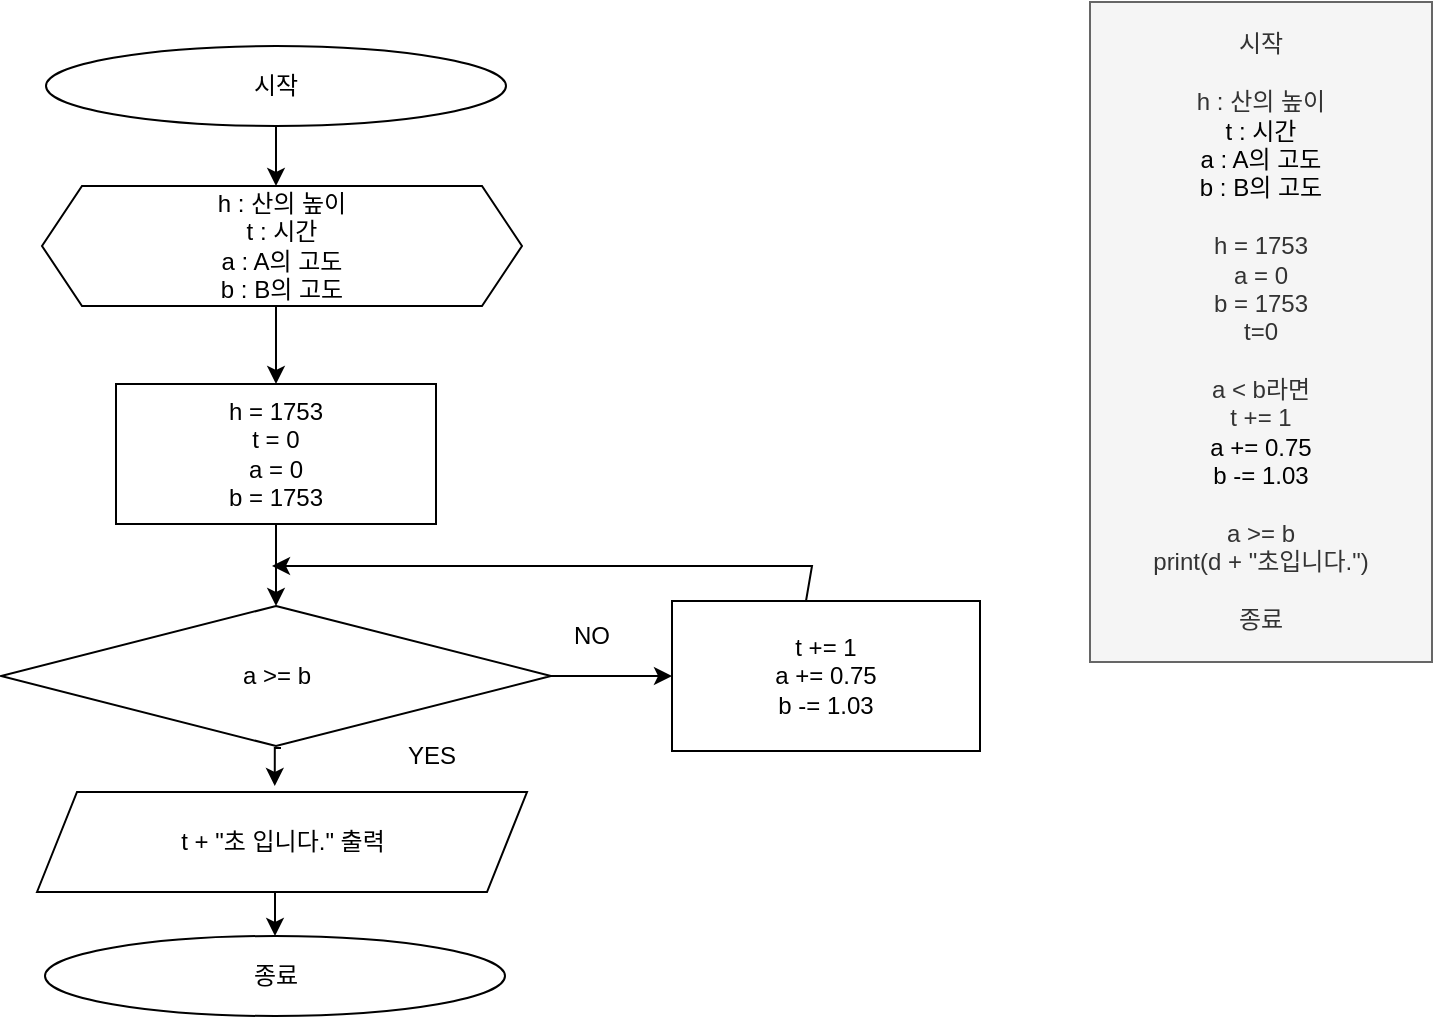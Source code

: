 <mxfile version="23.0.2" type="device">
  <diagram id="C5RBs43oDa-KdzZeNtuy" name="Page-1">
    <mxGraphModel dx="1034" dy="690" grid="1" gridSize="10" guides="1" tooltips="1" connect="1" arrows="1" fold="1" page="1" pageScale="1" pageWidth="827" pageHeight="1169" math="0" shadow="0">
      <root>
        <mxCell id="WIyWlLk6GJQsqaUBKTNV-0" />
        <mxCell id="WIyWlLk6GJQsqaUBKTNV-1" parent="WIyWlLk6GJQsqaUBKTNV-0" />
        <mxCell id="YmXb3SF7MX5jrdh1UZXS-6" style="edgeStyle=orthogonalEdgeStyle;rounded=0;orthogonalLoop=1;jettySize=auto;html=1;exitX=0.5;exitY=1;exitDx=0;exitDy=0;" parent="WIyWlLk6GJQsqaUBKTNV-1" source="YmXb3SF7MX5jrdh1UZXS-1" edge="1">
          <mxGeometry relative="1" as="geometry">
            <mxPoint x="182" y="210" as="targetPoint" />
            <Array as="points">
              <mxPoint x="182" y="200" />
              <mxPoint x="182" y="200" />
            </Array>
          </mxGeometry>
        </mxCell>
        <mxCell id="YmXb3SF7MX5jrdh1UZXS-1" value="시작" style="ellipse;whiteSpace=wrap;html=1;" parent="WIyWlLk6GJQsqaUBKTNV-1" vertex="1">
          <mxGeometry x="67" y="140" width="230" height="40" as="geometry" />
        </mxCell>
        <mxCell id="YmXb3SF7MX5jrdh1UZXS-2" value="종료" style="ellipse;whiteSpace=wrap;html=1;" parent="WIyWlLk6GJQsqaUBKTNV-1" vertex="1">
          <mxGeometry x="66.5" y="585" width="230" height="40" as="geometry" />
        </mxCell>
        <mxCell id="3VL_phW6thT8LE2ICf1Q-5" value="" style="edgeStyle=orthogonalEdgeStyle;rounded=0;orthogonalLoop=1;jettySize=auto;html=1;" edge="1" parent="WIyWlLk6GJQsqaUBKTNV-1" source="YmXb3SF7MX5jrdh1UZXS-4" target="3VL_phW6thT8LE2ICf1Q-3">
          <mxGeometry relative="1" as="geometry" />
        </mxCell>
        <mxCell id="YmXb3SF7MX5jrdh1UZXS-4" value="a &amp;gt;= b" style="rhombus;whiteSpace=wrap;html=1;" parent="WIyWlLk6GJQsqaUBKTNV-1" vertex="1">
          <mxGeometry x="44.5" y="420" width="275" height="70" as="geometry" />
        </mxCell>
        <mxCell id="YmXb3SF7MX5jrdh1UZXS-12" style="edgeStyle=orthogonalEdgeStyle;rounded=0;orthogonalLoop=1;jettySize=auto;html=1;exitX=0.5;exitY=1;exitDx=0;exitDy=0;entryX=0.5;entryY=0;entryDx=0;entryDy=0;" parent="WIyWlLk6GJQsqaUBKTNV-1" source="YmXb3SF7MX5jrdh1UZXS-5" target="YmXb3SF7MX5jrdh1UZXS-2" edge="1">
          <mxGeometry relative="1" as="geometry" />
        </mxCell>
        <mxCell id="YmXb3SF7MX5jrdh1UZXS-5" value="t + &quot;초 입니다.&quot; 출력" style="shape=parallelogram;perimeter=parallelogramPerimeter;whiteSpace=wrap;html=1;fixedSize=1;" parent="WIyWlLk6GJQsqaUBKTNV-1" vertex="1">
          <mxGeometry x="62.5" y="513" width="245" height="50" as="geometry" />
        </mxCell>
        <mxCell id="YmXb3SF7MX5jrdh1UZXS-9" style="edgeStyle=orthogonalEdgeStyle;rounded=0;orthogonalLoop=1;jettySize=auto;html=1;exitX=0.5;exitY=1;exitDx=0;exitDy=0;entryX=0.473;entryY=-0.08;entryDx=0;entryDy=0;entryPerimeter=0;" parent="WIyWlLk6GJQsqaUBKTNV-1" edge="1">
          <mxGeometry relative="1" as="geometry">
            <mxPoint x="184.5" y="491" as="sourcePoint" />
            <mxPoint x="181.385" y="510" as="targetPoint" />
          </mxGeometry>
        </mxCell>
        <mxCell id="YmXb3SF7MX5jrdh1UZXS-13" value="시작&lt;br&gt;&lt;br&gt;h : 산의 높이&lt;br style=&quot;border-color: var(--border-color); color: rgb(0, 0, 0);&quot;&gt;&lt;span style=&quot;color: rgb(0, 0, 0);&quot;&gt;t : 시간&lt;/span&gt;&lt;br style=&quot;border-color: var(--border-color); color: rgb(0, 0, 0);&quot;&gt;&lt;span style=&quot;color: rgb(0, 0, 0);&quot;&gt;a : A의 고도&lt;/span&gt;&lt;br style=&quot;border-color: var(--border-color); color: rgb(0, 0, 0);&quot;&gt;&lt;span style=&quot;color: rgb(0, 0, 0);&quot;&gt;b : B의 고도&lt;/span&gt;&lt;br&gt;&lt;br&gt;h = 1753&lt;br&gt;a = 0&lt;br&gt;b = 1753&lt;br&gt;t=0&lt;br&gt;&lt;br&gt;a &amp;lt; b라면&lt;br&gt;t += 1&lt;br style=&quot;border-color: var(--border-color); color: rgb(0, 0, 0);&quot;&gt;&lt;span style=&quot;color: rgb(0, 0, 0);&quot;&gt;a += 0.75&lt;/span&gt;&lt;br style=&quot;border-color: var(--border-color); color: rgb(0, 0, 0);&quot;&gt;&lt;span style=&quot;color: rgb(0, 0, 0);&quot;&gt;b -= 1.03&lt;/span&gt;&lt;br style=&quot;border-color: var(--border-color);&quot;&gt;&lt;br&gt;a &amp;gt;= b&lt;br&gt;print(d + &quot;초입니다.&quot;)&lt;br&gt;&lt;br&gt;종료" style="text;html=1;strokeColor=#666666;fillColor=#f5f5f5;align=center;verticalAlign=middle;whiteSpace=wrap;rounded=0;fontColor=#333333;" parent="WIyWlLk6GJQsqaUBKTNV-1" vertex="1">
          <mxGeometry x="589" y="118" width="171" height="330" as="geometry" />
        </mxCell>
        <mxCell id="3VL_phW6thT8LE2ICf1Q-0" style="edgeStyle=orthogonalEdgeStyle;rounded=0;orthogonalLoop=1;jettySize=auto;html=1;exitX=0.5;exitY=1;exitDx=0;exitDy=0;entryX=0.5;entryY=0;entryDx=0;entryDy=0;" edge="1" parent="WIyWlLk6GJQsqaUBKTNV-1" source="YmXb3SF7MX5jrdh1UZXS-15" target="YmXb3SF7MX5jrdh1UZXS-22">
          <mxGeometry relative="1" as="geometry" />
        </mxCell>
        <mxCell id="YmXb3SF7MX5jrdh1UZXS-15" value="h : 산의 높이&lt;br&gt;t : 시간&lt;br&gt;a : A의 고도&lt;br&gt;b : B의 고도" style="shape=hexagon;perimeter=hexagonPerimeter2;whiteSpace=wrap;html=1;fixedSize=1;" parent="WIyWlLk6GJQsqaUBKTNV-1" vertex="1">
          <mxGeometry x="65" y="210" width="240" height="60" as="geometry" />
        </mxCell>
        <mxCell id="3VL_phW6thT8LE2ICf1Q-1" style="edgeStyle=orthogonalEdgeStyle;rounded=0;orthogonalLoop=1;jettySize=auto;html=1;exitX=0.5;exitY=1;exitDx=0;exitDy=0;entryX=0.5;entryY=0;entryDx=0;entryDy=0;" edge="1" parent="WIyWlLk6GJQsqaUBKTNV-1" source="YmXb3SF7MX5jrdh1UZXS-22" target="YmXb3SF7MX5jrdh1UZXS-4">
          <mxGeometry relative="1" as="geometry" />
        </mxCell>
        <mxCell id="YmXb3SF7MX5jrdh1UZXS-22" value="h = 1753&lt;br&gt;t = 0&lt;br&gt;a = 0&lt;br&gt;b = 1753" style="rounded=0;whiteSpace=wrap;html=1;" parent="WIyWlLk6GJQsqaUBKTNV-1" vertex="1">
          <mxGeometry x="102" y="309" width="160" height="70" as="geometry" />
        </mxCell>
        <mxCell id="3VL_phW6thT8LE2ICf1Q-2" value="YES" style="text;html=1;strokeColor=none;fillColor=none;align=center;verticalAlign=middle;whiteSpace=wrap;rounded=0;" vertex="1" parent="WIyWlLk6GJQsqaUBKTNV-1">
          <mxGeometry x="230" y="480" width="60" height="30" as="geometry" />
        </mxCell>
        <mxCell id="3VL_phW6thT8LE2ICf1Q-3" value="t += 1&lt;br&gt;a += 0.75&lt;br&gt;b -= 1.03" style="rounded=0;whiteSpace=wrap;html=1;" vertex="1" parent="WIyWlLk6GJQsqaUBKTNV-1">
          <mxGeometry x="380" y="417.5" width="154" height="75" as="geometry" />
        </mxCell>
        <mxCell id="3VL_phW6thT8LE2ICf1Q-7" value="" style="endArrow=classic;html=1;rounded=0;exitX=0.5;exitY=0;exitDx=0;exitDy=0;" edge="1" parent="WIyWlLk6GJQsqaUBKTNV-1">
          <mxGeometry width="50" height="50" relative="1" as="geometry">
            <mxPoint x="447" y="417.5" as="sourcePoint" />
            <mxPoint x="180" y="400" as="targetPoint" />
            <Array as="points">
              <mxPoint x="450" y="400" />
            </Array>
          </mxGeometry>
        </mxCell>
        <mxCell id="3VL_phW6thT8LE2ICf1Q-8" value="NO" style="text;html=1;strokeColor=none;fillColor=none;align=center;verticalAlign=middle;whiteSpace=wrap;rounded=0;" vertex="1" parent="WIyWlLk6GJQsqaUBKTNV-1">
          <mxGeometry x="310" y="420" width="60" height="30" as="geometry" />
        </mxCell>
      </root>
    </mxGraphModel>
  </diagram>
</mxfile>
